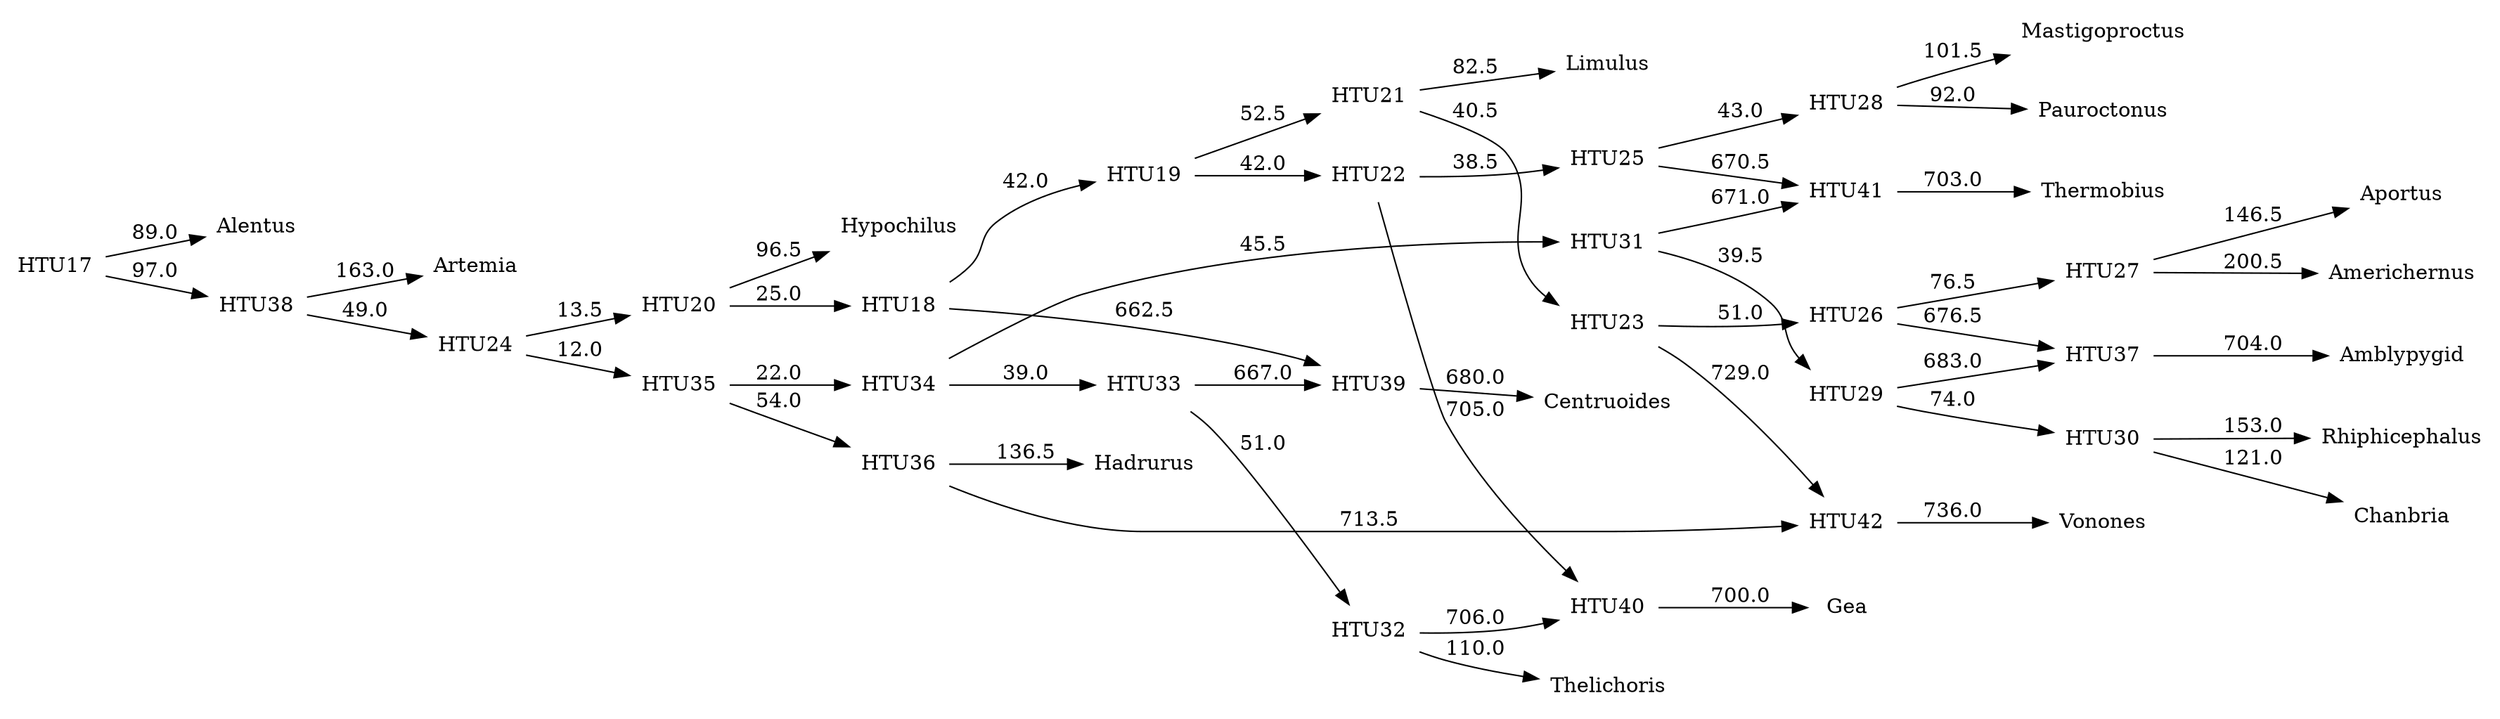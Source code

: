 digraph G {
	rankdir = LR;	node [ shape = none];

    0 [label=Alentus];
    1 [label=Amblypygid];
    2 [label=Americhernus];
    3 [label=Aportus];
    4 [label=Artemia];
    5 [label=Centruoides];
    6 [label=Chanbria];
    7 [label=Gea];
    8 [label=Hadrurus];
    9 [label=Hypochilus];
    10 [label=Limulus];
    11 [label=Mastigoproctus];
    12 [label=Pauroctonus];
    13 [label=Rhiphicephalus];
    14 [label=Thelichoris];
    15 [label=Thermobius];
    16 [label=Vonones];
    17 [label=HTU17];
    18 [label=HTU18];
    19 [label=HTU19];
    20 [label=HTU20];
    21 [label=HTU21];
    22 [label=HTU22];
    23 [label=HTU23];
    24 [label=HTU24];
    25 [label=HTU25];
    26 [label=HTU26];
    27 [label=HTU27];
    28 [label=HTU28];
    29 [label=HTU29];
    30 [label=HTU30];
    31 [label=HTU31];
    32 [label=HTU32];
    33 [label=HTU33];
    34 [label=HTU34];
    35 [label=HTU35];
    36 [label=HTU36];
    37 [label=HTU37];
    38 [label=HTU38];
    39 [label=HTU39];
    40 [label=HTU40];
    41 [label=HTU41];
    42 [label=HTU42];
    17 -> 0 [label=89.0];
    17 -> 38 [label=97.0];
    18 -> 19 [label=42.0];
    18 -> 39 [label=662.5];
    19 -> 21 [label=52.5];
    19 -> 22 [label=42.0];
    20 -> 9 [label=96.5];
    20 -> 18 [label=25.0];
    21 -> 10 [label=82.5];
    21 -> 23 [label=40.5];
    22 -> 25 [label=38.5];
    22 -> 40 [label=705.0];
    23 -> 26 [label=51.0];
    23 -> 42 [label=729.0];
    24 -> 20 [label=13.5];
    24 -> 35 [label=12.0];
    25 -> 28 [label=43.0];
    25 -> 41 [label=670.5];
    26 -> 27 [label=76.5];
    26 -> 37 [label=676.5];
    27 -> 2 [label=200.5];
    27 -> 3 [label=146.5];
    28 -> 11 [label=101.5];
    28 -> 12 [label=92.0];
    29 -> 30 [label=74.0];
    29 -> 37 [label=683.0];
    30 -> 6 [label=121.0];
    30 -> 13 [label=153.0];
    31 -> 29 [label=39.5];
    31 -> 41 [label=671.0];
    32 -> 14 [label=110.0];
    32 -> 40 [label=706.0];
    33 -> 32 [label=51.0];
    33 -> 39 [label=667.0];
    34 -> 31 [label=45.5];
    34 -> 33 [label=39.0];
    35 -> 34 [label=22.0];
    35 -> 36 [label=54.0];
    36 -> 8 [label=136.5];
    36 -> 42 [label=713.5];
    37 -> 1 [label=704.0];
    38 -> 4 [label=163.0];
    38 -> 24 [label=49.0];
    39 -> 5 [label=680.0];
    40 -> 7 [label=700.0];
    41 -> 15 [label=703.0];
    42 -> 16 [label=736.0];
}
//2280.0
digraph G {
	rankdir = LR;	node [ shape = none];

    0 [label=Alentus];
    1 [label=Amblypygid];
    2 [label=Americhernus];
    3 [label=Aportus];
    4 [label=Artemia];
    5 [label=Centruoides];
    6 [label=Chanbria];
    7 [label=Gea];
    8 [label=Hadrurus];
    9 [label=Hypochilus];
    10 [label=Limulus];
    11 [label=Mastigoproctus];
    12 [label=Pauroctonus];
    13 [label=Rhiphicephalus];
    14 [label=Thelichoris];
    15 [label=Thermobius];
    16 [label=Vonones];
    17 [label=HTU17];
    18 [label=HTU18];
    19 [label=HTU19];
    20 [label=HTU20];
    21 [label=HTU21];
    22 [label=HTU22];
    23 [label=HTU23];
    24 [label=HTU24];
    25 [label=HTU25];
    26 [label=HTU26];
    27 [label=HTU27];
    28 [label=HTU28];
    29 [label=HTU29];
    30 [label=HTU30];
    31 [label=HTU31];
    32 [label=HTU32];
    17 -> 0 [label=97.0];
    17 -> 32 [label=101.0];
    18 -> 20 [label=63.5];
    18 -> 23 [label=55.0];
    19 -> 9 [label=84.5];
    19 -> 18 [label=53.5];
    20 -> 10 [label=72.5];
    20 -> 22 [label=106.5];
    21 -> 19 [label=29.0];
    21 -> 30 [label=35.5];
    22 -> 2 [label=185.5];
    22 -> 3 [label=152.0];
    23 -> 11 [label=86.0];
    23 -> 12 [label=109.0];
    24 -> 1 [label=96.5];
    24 -> 25 [label=71.0];
    25 -> 6 [label=123.0];
    25 -> 13 [label=151.0];
    26 -> 15 [label=133.0];
    26 -> 24 [label=41.0];
    27 -> 7 [label=159.0];
    27 -> 14 [label=106.0];
    28 -> 5 [label=101.0];
    28 -> 27 [label=50.0];
    29 -> 26 [label=38.0];
    29 -> 28 [label=47.5];
    30 -> 29 [label=23.5];
    30 -> 31 [label=51.5];
    31 -> 8 [label=143.0];
    31 -> 16 [label=114.0];
    32 -> 4 [label=148.5];
    32 -> 21 [label=57.0];
}
//1831.0
digraph G {
	rankdir = LR;	node [ shape = none];

    0 [label=Alentus];
    1 [label=Amblypygid];
    2 [label=Americhernus];
    3 [label=Aportus];
    4 [label=Artemia];
    5 [label=Centruoides];
    6 [label=Chanbria];
    7 [label=Gea];
    8 [label=Hadrurus];
    9 [label=Hypochilus];
    10 [label=Limulus];
    11 [label=Mastigoproctus];
    12 [label=Pauroctonus];
    13 [label=Rhiphicephalus];
    14 [label=Thelichoris];
    15 [label=Thermobius];
    16 [label=Vonones];
    17 [label=HTU17];
    18 [label=HTU18];
    19 [label=HTU19];
    20 [label=HTU20];
    21 [label=HTU21];
    22 [label=HTU22];
    23 [label=HTU23];
    24 [label=HTU24];
    25 [label=HTU25];
    26 [label=HTU26];
    27 [label=HTU27];
    28 [label=HTU28];
    29 [label=HTU29];
    30 [label=HTU30];
    31 [label=HTU31];
    32 [label=HTU32];
    17 -> 0 [label=91.5];
    17 -> 32 [label=95.5];
    18 -> 5 [label=109.5];
    18 -> 19 [label=51.0];
    19 -> 21 [label=67.0];
    19 -> 24 [label=46.0];
    20 -> 9 [label=93.5];
    20 -> 18 [label=27.5];
    21 -> 10 [label=70.0];
    21 -> 23 [label=116.5];
    22 -> 20 [label=14.0];
    22 -> 30 [label=23.0];
    23 -> 2 [label=186.0];
    23 -> 3 [label=144.5];
    24 -> 11 [label=89.0];
    24 -> 12 [label=105.0];
    25 -> 1 [label=102.5];
    25 -> 26 [label=63.0];
    26 -> 6 [label=126.0];
    26 -> 13 [label=148.0];
    27 -> 15 [label=148.0];
    27 -> 25 [label=24.0];
    28 -> 7 [label=176.5];
    28 -> 14 [label=95.5];
    29 -> 27 [label=31.5];
    29 -> 28 [label=39.0];
    30 -> 29 [label=31.5];
    30 -> 31 [label=58.0];
    31 -> 8 [label=141.5];
    31 -> 16 [label=121.5];
    32 -> 4 [label=152.5];
    32 -> 22 [label=54.5];
}
//1825.0
digraph G {
	rankdir = LR;	node [ shape = none];

    0 [label=Alentus];
    1 [label=Amblypygid];
    2 [label=Americhernus];
    3 [label=Aportus];
    4 [label=Artemia];
    5 [label=Centruoides];
    6 [label=Chanbria];
    7 [label=Gea];
    8 [label=Hadrurus];
    9 [label=Hypochilus];
    10 [label=Limulus];
    11 [label=Mastigoproctus];
    12 [label=Pauroctonus];
    13 [label=Rhiphicephalus];
    14 [label=Thelichoris];
    15 [label=Thermobius];
    16 [label=Vonones];
    17 [label=HTU17];
    18 [label=HTU18];
    19 [label=HTU19];
    20 [label=HTU20];
    21 [label=HTU21];
    22 [label=HTU22];
    23 [label=HTU23];
    24 [label=HTU24];
    25 [label=HTU25];
    26 [label=HTU26];
    27 [label=HTU27];
    28 [label=HTU28];
    29 [label=HTU29];
    30 [label=HTU30];
    31 [label=HTU31];
    32 [label=HTU32];
    17 -> 0 [label=92.5];
    17 -> 32 [label=100.5];
    18 -> 20 [label=43.5];
    18 -> 24 [label=44.5];
    19 -> 9 [label=102.5];
    19 -> 18 [label=41.5];
    20 -> 10 [label=74.0];
    20 -> 22 [label=69.5];
    21 -> 19 [label=17.0];
    21 -> 30 [label=15.5];
    22 -> 1 [label=98.0];
    22 -> 23 [label=84.5];
    23 -> 2 [label=195.0];
    23 -> 3 [label=148.0];
    24 -> 11 [label=88.5];
    24 -> 12 [label=104.5];
    25 -> 6 [label=135.5];
    25 -> 13 [label=130.5];
    26 -> 15 [label=145.0];
    26 -> 25 [label=50.0];
    27 -> 7 [label=171.0];
    27 -> 14 [label=103.0];
    28 -> 5 [label=114.5];
    28 -> 27 [label=51.0];
    29 -> 26 [label=33.0];
    29 -> 28 [label=31.0];
    30 -> 29 [label=19.0];
    30 -> 31 [label=57.5];
    31 -> 8 [label=147.5];
    31 -> 16 [label=123.5];
    32 -> 4 [label=158.0];
    32 -> 21 [label=46.5];
}
//1819.0
digraph G {
	rankdir = LR;	node [ shape = none];

    0 [label=Alentus];
    1 [label=Amblypygid];
    2 [label=Americhernus];
    3 [label=Aportus];
    4 [label=Artemia];
    5 [label=Centruoides];
    6 [label=Chanbria];
    7 [label=Gea];
    8 [label=Hadrurus];
    9 [label=Hypochilus];
    10 [label=Limulus];
    11 [label=Mastigoproctus];
    12 [label=Pauroctonus];
    13 [label=Rhiphicephalus];
    14 [label=Thelichoris];
    15 [label=Thermobius];
    16 [label=Vonones];
    17 [label=HTU17];
    18 [label=HTU18];
    19 [label=HTU19];
    20 [label=HTU20];
    21 [label=HTU21];
    22 [label=HTU22];
    23 [label=HTU23];
    24 [label=HTU24];
    25 [label=HTU25];
    26 [label=HTU26];
    27 [label=HTU27];
    28 [label=HTU28];
    29 [label=HTU29];
    30 [label=HTU30];
    31 [label=HTU31];
    32 [label=HTU32];
    17 -> 0 [label=92.0];
    17 -> 32 [label=96.0];
    18 -> 5 [label=114.0];
    18 -> 19 [label=43.0];
    19 -> 21 [label=45.0];
    19 -> 25 [label=41.0];
    20 -> 9 [label=97.5];
    20 -> 18 [label=24.5];
    21 -> 10 [label=77.0];
    21 -> 23 [label=66.0];
    22 -> 20 [label=15.0];
    22 -> 30 [label=25.5];
    23 -> 1 [label=100.5];
    23 -> 24 [label=84.5];
    24 -> 2 [label=193.5];
    24 -> 3 [label=149.5];
    25 -> 11 [label=86.5];
    25 -> 12 [label=106.5];
    26 -> 6 [label=143.0];
    26 -> 13 [label=129.0];
    27 -> 15 [label=158.0];
    27 -> 26 [label=33.5];
    28 -> 7 [label=192.5];
    28 -> 14 [label=95.5];
    29 -> 27 [label=25.5];
    29 -> 28 [label=36.0];
    30 -> 29 [label=43.0];
    30 -> 31 [label=59.5];
    31 -> 8 [label=140.0];
    31 -> 16 [label=122.0];
    32 -> 4 [label=153.0];
    32 -> 22 [label=55.5];
}
//1810.0
digraph G {
	rankdir = LR;	node [ shape = none];

    0 [label=Alentus];
    1 [label=Amblypygid];
    2 [label=Americhernus];
    3 [label=Aportus];
    4 [label=Artemia];
    5 [label=Centruoides];
    6 [label=Chanbria];
    7 [label=Gea];
    8 [label=Hadrurus];
    9 [label=Hypochilus];
    10 [label=Limulus];
    11 [label=Mastigoproctus];
    12 [label=Pauroctonus];
    13 [label=Rhiphicephalus];
    14 [label=Thelichoris];
    15 [label=Thermobius];
    16 [label=Vonones];
    17 [label=HTU17];
    18 [label=HTU18];
    19 [label=HTU19];
    20 [label=HTU20];
    21 [label=HTU21];
    22 [label=HTU22];
    23 [label=HTU23];
    24 [label=HTU24];
    25 [label=HTU25];
    26 [label=HTU26];
    27 [label=HTU27];
    28 [label=HTU28];
    29 [label=HTU29];
    30 [label=HTU30];
    31 [label=HTU31];
    32 [label=HTU32];
    17 -> 0 [label=102.5];
    17 -> 32 [label=102.5];
    18 -> 20 [label=49.0];
    18 -> 22 [label=44.5];
    19 -> 9 [label=94.5];
    19 -> 18 [label=52.0];
    20 -> 10 [label=67.0];
    20 -> 23 [label=76.0];
    21 -> 19 [label=39.0];
    21 -> 30 [label=18.0];
    22 -> 15 [label=124.0];
    22 -> 25 [label=45.0];
    23 -> 1 [label=103.0];
    23 -> 24 [label=84.5];
    24 -> 2 [label=196.5];
    24 -> 3 [label=154.5];
    25 -> 11 [label=98.0];
    25 -> 12 [label=87.0];
    26 -> 6 [label=116.0];
    26 -> 13 [label=150.0];
    27 -> 7 [label=156.5];
    27 -> 14 [label=100.5];
    28 -> 5 [label=99.0];
    28 -> 27 [label=39.5];
    29 -> 26 [label=47.5];
    29 -> 28 [label=27.0];
    30 -> 29 [label=29.5];
    30 -> 31 [label=62.5];
    31 -> 8 [label=142.5];
    31 -> 16 [label=120.5];
    32 -> 4 [label=140.5];
    32 -> 21 [label=44.5];
}
//1803.0
digraph G {
	rankdir = LR;	node [ shape = none];

    0 [label=Alentus];
    1 [label=Amblypygid];
    2 [label=Americhernus];
    3 [label=Aportus];
    4 [label=Artemia];
    5 [label=Centruoides];
    6 [label=Chanbria];
    7 [label=Gea];
    8 [label=Hadrurus];
    9 [label=Hypochilus];
    10 [label=Limulus];
    11 [label=Mastigoproctus];
    12 [label=Pauroctonus];
    13 [label=Rhiphicephalus];
    14 [label=Thelichoris];
    15 [label=Thermobius];
    16 [label=Vonones];
    17 [label=HTU17];
    18 [label=HTU18];
    19 [label=HTU19];
    20 [label=HTU20];
    21 [label=HTU21];
    22 [label=HTU22];
    23 [label=HTU23];
    24 [label=HTU24];
    25 [label=HTU25];
    26 [label=HTU26];
    27 [label=HTU27];
    28 [label=HTU28];
    29 [label=HTU29];
    30 [label=HTU30];
    31 [label=HTU31];
    32 [label=HTU32];
    17 -> 0 [label=102.0];
    17 -> 32 [label=105.5];
    18 -> 5 [label=104.0];
    18 -> 19 [label=43.5];
    19 -> 21 [label=61.5];
    19 -> 22 [label=53.5];
    20 -> 9 [label=99.5];
    20 -> 18 [label=36.0];
    21 -> 10 [label=81.0];
    21 -> 24 [label=64.5];
    22 -> 7 [label=151.5];
    22 -> 26 [label=55.5];
    23 -> 20 [label=14.0];
    23 -> 30 [label=24.5];
    24 -> 1 [label=96.5];
    24 -> 25 [label=85.5];
    25 -> 2 [label=190.5];
    25 -> 3 [label=152.5];
    26 -> 11 [label=107.0];
    26 -> 12 [label=93.0];
    27 -> 6 [label=145.0];
    27 -> 13 [label=125.0];
    28 -> 15 [label=173.0];
    28 -> 27 [label=38.0];
    29 -> 14 [label=76.5];
    29 -> 28 [label=26.5];
    30 -> 29 [label=52.5];
    30 -> 31 [label=54.5];
    31 -> 8 [label=137.0];
    31 -> 16 [label=125.0];
    32 -> 4 [label=145.5];
    32 -> 23 [label=57.5];
}
//1794.0
digraph G {
	rankdir = LR;	node [ shape = none];

    0 [label=Alentus];
    1 [label=Amblypygid];
    2 [label=Americhernus];
    3 [label=Aportus];
    4 [label=Artemia];
    5 [label=Centruoides];
    6 [label=Chanbria];
    7 [label=Gea];
    8 [label=Hadrurus];
    9 [label=Hypochilus];
    10 [label=Limulus];
    11 [label=Mastigoproctus];
    12 [label=Pauroctonus];
    13 [label=Rhiphicephalus];
    14 [label=Thelichoris];
    15 [label=Thermobius];
    16 [label=Vonones];
    17 [label=HTU17];
    18 [label=HTU18];
    19 [label=HTU19];
    20 [label=HTU20];
    21 [label=HTU21];
    22 [label=HTU22];
    23 [label=HTU23];
    24 [label=HTU24];
    25 [label=HTU25];
    26 [label=HTU26];
    27 [label=HTU27];
    28 [label=HTU28];
    29 [label=HTU29];
    30 [label=HTU30];
    31 [label=HTU31];
    32 [label=HTU32];
    17 -> 0 [label=102.0];
    17 -> 32 [label=109.5];
    18 -> 20 [label=52.5];
    18 -> 25 [label=47.5];
    19 -> 9 [label=86.0];
    19 -> 18 [label=50.5];
    20 -> 10 [label=75.0];
    20 -> 21 [label=40.5];
    21 -> 16 [label=84.0];
    21 -> 23 [label=55.0];
    22 -> 19 [label=32.5];
    22 -> 31 [label=25.0];
    23 -> 1 [label=106.5];
    23 -> 24 [label=76.5];
    24 -> 2 [label=200.5];
    24 -> 3 [label=150.5];
    25 -> 11 [label=90.5];
    25 -> 12 [label=95.5];
    26 -> 6 [label=140.5];
    26 -> 13 [label=140.5];
    27 -> 15 [label=138.5];
    27 -> 26 [label=57.5];
    28 -> 7 [label=172.0];
    28 -> 14 [label=108.0];
    29 -> 5 [label=101.0];
    29 -> 28 [label=60.0];
    30 -> 27 [label=49.5];
    30 -> 29 [label=37.0];
    31 -> 8 [label=139.5];
    31 -> 30 [label=40.5];
    32 -> 4 [label=146.5];
    32 -> 22 [label=40.0];
}
//1792.0
digraph G {
	rankdir = LR;	node [ shape = none];

    0 [label=Alentus];
    1 [label=Amblypygid];
    2 [label=Americhernus];
    3 [label=Aportus];
    4 [label=Artemia];
    5 [label=Centruoides];
    6 [label=Chanbria];
    7 [label=Gea];
    8 [label=Hadrurus];
    9 [label=Hypochilus];
    10 [label=Limulus];
    11 [label=Mastigoproctus];
    12 [label=Pauroctonus];
    13 [label=Rhiphicephalus];
    14 [label=Thelichoris];
    15 [label=Thermobius];
    16 [label=Vonones];
    17 [label=HTU17];
    18 [label=HTU18];
    19 [label=HTU19];
    20 [label=HTU20];
    21 [label=HTU21];
    22 [label=HTU22];
    23 [label=HTU23];
    24 [label=HTU24];
    25 [label=HTU25];
    26 [label=HTU26];
    27 [label=HTU27];
    28 [label=HTU28];
    29 [label=HTU29];
    30 [label=HTU30];
    31 [label=HTU31];
    32 [label=HTU32];
    17 -> 0 [label=100.5];
    17 -> 32 [label=104.0];
    18 -> 20 [label=47.5];
    18 -> 21 [label=49.5];
    19 -> 9 [label=77.0];
    19 -> 18 [label=41.5];
    20 -> 10 [label=66.0];
    20 -> 22 [label=50.5];
    21 -> 7 [label=153.5];
    21 -> 24 [label=46.5];
    22 -> 16 [label=74.5];
    22 -> 25 [label=103.5];
    23 -> 19 [label=32.0];
    23 -> 31 [label=35.5];
    24 -> 15 [label=131.0];
    24 -> 26 [label=41.5];
    25 -> 2 [label=190.5];
    25 -> 3 [label=149.0];
    26 -> 11 [label=97.0];
    26 -> 12 [label=94.5];
    27 -> 1 [label=104.5];
    27 -> 28 [label=60.5];
    28 -> 6 [label=128.0];
    28 -> 13 [label=155.0];
    29 -> 5 [label=124.5];
    29 -> 14 [label=93.5];
    30 -> 27 [label=48.5];
    30 -> 29 [label=34.0];
    31 -> 8 [label=124.5];
    31 -> 30 [label=44.0];
    32 -> 4 [label=148.5];
    32 -> 23 [label=43.5];
}
//1783.0
digraph G {
	rankdir = LR;	node [ shape = none];

    0 [label=Alentus];
    1 [label=Amblypygid];
    2 [label=Americhernus];
    3 [label=Aportus];
    4 [label=Artemia];
    5 [label=Centruoides];
    6 [label=Chanbria];
    7 [label=Gea];
    8 [label=Hadrurus];
    9 [label=Hypochilus];
    10 [label=Limulus];
    11 [label=Mastigoproctus];
    12 [label=Pauroctonus];
    13 [label=Rhiphicephalus];
    14 [label=Thelichoris];
    15 [label=Thermobius];
    16 [label=Vonones];
    17 [label=HTU17];
    18 [label=HTU18];
    19 [label=HTU19];
    20 [label=HTU20];
    21 [label=HTU21];
    22 [label=HTU22];
    23 [label=HTU23];
    24 [label=HTU24];
    25 [label=HTU25];
    26 [label=HTU26];
    27 [label=HTU27];
    28 [label=HTU28];
    29 [label=HTU29];
    30 [label=HTU30];
    31 [label=HTU31];
    32 [label=HTU32];
    17 -> 0 [label=103.5];
    17 -> 32 [label=107.0];
    18 -> 5 [label=120.5];
    18 -> 19 [label=39.5];
    19 -> 21 [label=56.5];
    19 -> 22 [label=43.5];
    20 -> 9 [label=94.5];
    20 -> 18 [label=22.5];
    21 -> 10 [label=79.0];
    21 -> 23 [label=37.5];
    22 -> 7 [label=153.5];
    22 -> 27 [label=49.5];
    23 -> 16 [label=83.0];
    23 -> 25 [label=56.0];
    24 -> 20 [label=19.0];
    24 -> 31 [label=22.0];
    25 -> 1 [label=110.5];
    25 -> 26 [label=74.5];
    26 -> 2 [label=199.5];
    26 -> 3 [label=155.5];
    27 -> 11 [label=112.0];
    27 -> 12 [label=92.0];
    28 -> 6 [label=152.0];
    28 -> 13 [label=128.0];
    29 -> 15 [label=170.5];
    29 -> 28 [label=43.0];
    30 -> 14 [label=78.0];
    30 -> 29 [label=41.0];
    31 -> 8 [label=136.5];
    31 -> 30 [label=62.0];
    32 -> 4 [label=146.0];
    32 -> 24 [label=48.5];
}
//1775.0
digraph G {
	rankdir = LR;	node [ shape = none];

    0 [label=Alentus];
    1 [label=Amblypygid];
    2 [label=Americhernus];
    3 [label=Aportus];
    4 [label=Artemia];
    5 [label=Centruoides];
    6 [label=Chanbria];
    7 [label=Gea];
    8 [label=Hadrurus];
    9 [label=Hypochilus];
    10 [label=Limulus];
    11 [label=Mastigoproctus];
    12 [label=Pauroctonus];
    13 [label=Rhiphicephalus];
    14 [label=Thelichoris];
    15 [label=Thermobius];
    16 [label=Vonones];
    17 [label=HTU17];
    18 [label=HTU18];
    19 [label=HTU19];
    20 [label=HTU20];
    21 [label=HTU21];
    22 [label=HTU22];
    23 [label=HTU23];
    24 [label=HTU24];
    25 [label=HTU25];
    26 [label=HTU26];
    27 [label=HTU27];
    28 [label=HTU28];
    29 [label=HTU29];
    30 [label=HTU30];
    31 [label=HTU31];
    32 [label=HTU32];
    17 -> 0 [label=102.0];
    17 -> 32 [label=109.5];
    18 -> 20 [label=48.5];
    18 -> 21 [label=47.5];
    19 -> 9 [label=81.0];
    19 -> 18 [label=37.5];
    20 -> 10 [label=74.0];
    20 -> 22 [label=42.5];
    21 -> 7 [label=157.5];
    21 -> 24 [label=43.5];
    22 -> 16 [label=80.0];
    22 -> 25 [label=53.0];
    23 -> 19 [label=31.0];
    23 -> 31 [label=29.0];
    24 -> 15 [label=132.0];
    24 -> 27 [label=41.5];
    25 -> 1 [label=107.5];
    25 -> 26 [label=73.5];
    26 -> 2 [label=199.5];
    26 -> 3 [label=151.5];
    27 -> 11 [label=98.0];
    27 -> 12 [label=95.5];
    28 -> 6 [label=146.5];
    28 -> 13 [label=131.5];
    29 -> 5 [label=136.5];
    29 -> 14 [label=80.5];
    30 -> 28 [label=46.0];
    30 -> 29 [label=25.5];
    31 -> 8 [label=121.0];
    31 -> 30 [label=48.5];
    32 -> 4 [label=141.5];
    32 -> 23 [label=43.5];
}
//1771.0
